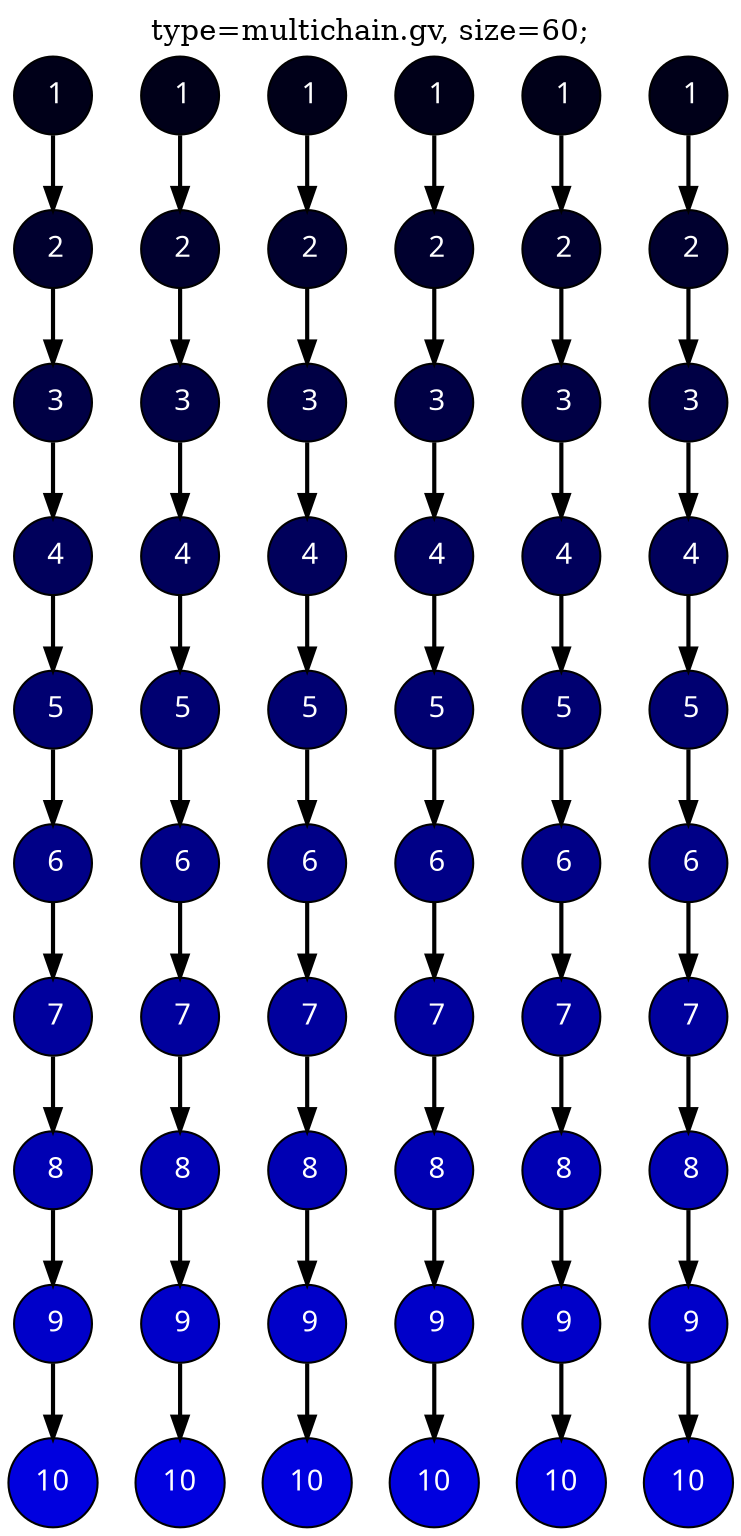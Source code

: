 # Visualization of Graph ./graph_output/multichain.gv, size=60

digraph g {

	#TITLE
	labelloc="t";
	label="type=multichain.gv, size=60;"

	# NODES
	N00 [ label=" 1"color="#000000", fillcolor="#000019", fontcolor=white, fontname="Courier:italic", shape="circle", style="filled,solid" ];
	N01 [ label=" 2"color="#000000", fillcolor="#00002f", fontcolor=white, fontname="Courier:italic", shape="circle", style="filled,solid" ];
	N02 [ label=" 3"color="#000000", fillcolor="#000045", fontcolor=white, fontname="Courier:italic", shape="circle", style="filled,solid" ];
	N03 [ label=" 4"color="#000000", fillcolor="#00005b", fontcolor=white, fontname="Courier:italic", shape="circle", style="filled,solid" ];
	N04 [ label=" 5"color="#000000", fillcolor="#000071", fontcolor=white, fontname="Courier:italic", shape="circle", style="filled,solid" ];
	N05 [ label=" 6"color="#000000", fillcolor="#000087", fontcolor=white, fontname="Courier:italic", shape="circle", style="filled,solid" ];
	N06 [ label=" 7"color="#000000", fillcolor="#00009d", fontcolor=white, fontname="Courier:italic", shape="circle", style="filled,solid" ];
	N07 [ label=" 8"color="#000000", fillcolor="#0000b3", fontcolor=white, fontname="Courier:italic", shape="circle", style="filled,solid" ];
	N08 [ label=" 9"color="#000000", fillcolor="#0000c9", fontcolor=white, fontname="Courier:italic", shape="circle", style="filled,solid" ];
	N09 [ label="10"color="#000000", fillcolor="#0000df", fontcolor=white, fontname="Courier:italic", shape="circle", style="filled,solid" ];
	N10 [ label=" 1"color="#000000", fillcolor="#000019", fontcolor=white, fontname="Courier:italic", shape="circle", style="filled,solid" ];
	N11 [ label=" 2"color="#000000", fillcolor="#00002f", fontcolor=white, fontname="Courier:italic", shape="circle", style="filled,solid" ];
	N12 [ label=" 3"color="#000000", fillcolor="#000045", fontcolor=white, fontname="Courier:italic", shape="circle", style="filled,solid" ];
	N13 [ label=" 4"color="#000000", fillcolor="#00005b", fontcolor=white, fontname="Courier:italic", shape="circle", style="filled,solid" ];
	N14 [ label=" 5"color="#000000", fillcolor="#000071", fontcolor=white, fontname="Courier:italic", shape="circle", style="filled,solid" ];
	N15 [ label=" 6"color="#000000", fillcolor="#000087", fontcolor=white, fontname="Courier:italic", shape="circle", style="filled,solid" ];
	N16 [ label=" 7"color="#000000", fillcolor="#00009d", fontcolor=white, fontname="Courier:italic", shape="circle", style="filled,solid" ];
	N17 [ label=" 8"color="#000000", fillcolor="#0000b3", fontcolor=white, fontname="Courier:italic", shape="circle", style="filled,solid" ];
	N18 [ label=" 9"color="#000000", fillcolor="#0000c9", fontcolor=white, fontname="Courier:italic", shape="circle", style="filled,solid" ];
	N19 [ label="10"color="#000000", fillcolor="#0000df", fontcolor=white, fontname="Courier:italic", shape="circle", style="filled,solid" ];
	N20 [ label=" 1"color="#000000", fillcolor="#000019", fontcolor=white, fontname="Courier:italic", shape="circle", style="filled,solid" ];
	N21 [ label=" 2"color="#000000", fillcolor="#00002f", fontcolor=white, fontname="Courier:italic", shape="circle", style="filled,solid" ];
	N22 [ label=" 3"color="#000000", fillcolor="#000045", fontcolor=white, fontname="Courier:italic", shape="circle", style="filled,solid" ];
	N23 [ label=" 4"color="#000000", fillcolor="#00005b", fontcolor=white, fontname="Courier:italic", shape="circle", style="filled,solid" ];
	N24 [ label=" 5"color="#000000", fillcolor="#000071", fontcolor=white, fontname="Courier:italic", shape="circle", style="filled,solid" ];
	N25 [ label=" 6"color="#000000", fillcolor="#000087", fontcolor=white, fontname="Courier:italic", shape="circle", style="filled,solid" ];
	N26 [ label=" 7"color="#000000", fillcolor="#00009d", fontcolor=white, fontname="Courier:italic", shape="circle", style="filled,solid" ];
	N27 [ label=" 8"color="#000000", fillcolor="#0000b3", fontcolor=white, fontname="Courier:italic", shape="circle", style="filled,solid" ];
	N28 [ label=" 9"color="#000000", fillcolor="#0000c9", fontcolor=white, fontname="Courier:italic", shape="circle", style="filled,solid" ];
	N29 [ label="10"color="#000000", fillcolor="#0000df", fontcolor=white, fontname="Courier:italic", shape="circle", style="filled,solid" ];
	N30 [ label=" 1"color="#000000", fillcolor="#000019", fontcolor=white, fontname="Courier:italic", shape="circle", style="filled,solid" ];
	N31 [ label=" 2"color="#000000", fillcolor="#00002f", fontcolor=white, fontname="Courier:italic", shape="circle", style="filled,solid" ];
	N32 [ label=" 3"color="#000000", fillcolor="#000045", fontcolor=white, fontname="Courier:italic", shape="circle", style="filled,solid" ];
	N33 [ label=" 4"color="#000000", fillcolor="#00005b", fontcolor=white, fontname="Courier:italic", shape="circle", style="filled,solid" ];
	N34 [ label=" 5"color="#000000", fillcolor="#000071", fontcolor=white, fontname="Courier:italic", shape="circle", style="filled,solid" ];
	N35 [ label=" 6"color="#000000", fillcolor="#000087", fontcolor=white, fontname="Courier:italic", shape="circle", style="filled,solid" ];
	N36 [ label=" 7"color="#000000", fillcolor="#00009d", fontcolor=white, fontname="Courier:italic", shape="circle", style="filled,solid" ];
	N37 [ label=" 8"color="#000000", fillcolor="#0000b3", fontcolor=white, fontname="Courier:italic", shape="circle", style="filled,solid" ];
	N38 [ label=" 9"color="#000000", fillcolor="#0000c9", fontcolor=white, fontname="Courier:italic", shape="circle", style="filled,solid" ];
	N39 [ label="10"color="#000000", fillcolor="#0000df", fontcolor=white, fontname="Courier:italic", shape="circle", style="filled,solid" ];
	N40 [ label=" 1"color="#000000", fillcolor="#000019", fontcolor=white, fontname="Courier:italic", shape="circle", style="filled,solid" ];
	N41 [ label=" 2"color="#000000", fillcolor="#00002f", fontcolor=white, fontname="Courier:italic", shape="circle", style="filled,solid" ];
	N42 [ label=" 3"color="#000000", fillcolor="#000045", fontcolor=white, fontname="Courier:italic", shape="circle", style="filled,solid" ];
	N43 [ label=" 4"color="#000000", fillcolor="#00005b", fontcolor=white, fontname="Courier:italic", shape="circle", style="filled,solid" ];
	N44 [ label=" 5"color="#000000", fillcolor="#000071", fontcolor=white, fontname="Courier:italic", shape="circle", style="filled,solid" ];
	N45 [ label=" 6"color="#000000", fillcolor="#000087", fontcolor=white, fontname="Courier:italic", shape="circle", style="filled,solid" ];
	N46 [ label=" 7"color="#000000", fillcolor="#00009d", fontcolor=white, fontname="Courier:italic", shape="circle", style="filled,solid" ];
	N47 [ label=" 8"color="#000000", fillcolor="#0000b3", fontcolor=white, fontname="Courier:italic", shape="circle", style="filled,solid" ];
	N48 [ label=" 9"color="#000000", fillcolor="#0000c9", fontcolor=white, fontname="Courier:italic", shape="circle", style="filled,solid" ];
	N49 [ label="10"color="#000000", fillcolor="#0000df", fontcolor=white, fontname="Courier:italic", shape="circle", style="filled,solid" ];
	N50 [ label=" 1"color="#000000", fillcolor="#000019", fontcolor=white, fontname="Courier:italic", shape="circle", style="filled,solid" ];
	N51 [ label=" 2"color="#000000", fillcolor="#00002f", fontcolor=white, fontname="Courier:italic", shape="circle", style="filled,solid" ];
	N52 [ label=" 3"color="#000000", fillcolor="#000045", fontcolor=white, fontname="Courier:italic", shape="circle", style="filled,solid" ];
	N53 [ label=" 4"color="#000000", fillcolor="#00005b", fontcolor=white, fontname="Courier:italic", shape="circle", style="filled,solid" ];
	N54 [ label=" 5"color="#000000", fillcolor="#000071", fontcolor=white, fontname="Courier:italic", shape="circle", style="filled,solid" ];
	N55 [ label=" 6"color="#000000", fillcolor="#000087", fontcolor=white, fontname="Courier:italic", shape="circle", style="filled,solid" ];
	N56 [ label=" 7"color="#000000", fillcolor="#00009d", fontcolor=white, fontname="Courier:italic", shape="circle", style="filled,solid" ];
	N57 [ label=" 8"color="#000000", fillcolor="#0000b3", fontcolor=white, fontname="Courier:italic", shape="circle", style="filled,solid" ];
	N58 [ label=" 9"color="#000000", fillcolor="#0000c9", fontcolor=white, fontname="Courier:italic", shape="circle", style="filled,solid" ];
	N59 [ label="10"color="#000000", fillcolor="#0000df", fontcolor=white, fontname="Courier:italic", shape="circle", style="filled,solid" ];

	# EDGES
	N00 -> N01 [ penwidth=2, style="solid", color="#000000" ];
	N01 -> N02 [ penwidth=2, style="solid", color="#000000" ];
	N02 -> N03 [ penwidth=2, style="solid", color="#000000" ];
	N03 -> N04 [ penwidth=2, style="solid", color="#000000" ];
	N04 -> N05 [ penwidth=2, style="solid", color="#000000" ];
	N05 -> N06 [ penwidth=2, style="solid", color="#000000" ];
	N06 -> N07 [ penwidth=2, style="solid", color="#000000" ];
	N07 -> N08 [ penwidth=2, style="solid", color="#000000" ];
	N08 -> N09 [ penwidth=2, style="solid", color="#000000" ];
	N10 -> N11 [ penwidth=2, style="solid", color="#000000" ];
	N11 -> N12 [ penwidth=2, style="solid", color="#000000" ];
	N12 -> N13 [ penwidth=2, style="solid", color="#000000" ];
	N13 -> N14 [ penwidth=2, style="solid", color="#000000" ];
	N14 -> N15 [ penwidth=2, style="solid", color="#000000" ];
	N15 -> N16 [ penwidth=2, style="solid", color="#000000" ];
	N16 -> N17 [ penwidth=2, style="solid", color="#000000" ];
	N17 -> N18 [ penwidth=2, style="solid", color="#000000" ];
	N18 -> N19 [ penwidth=2, style="solid", color="#000000" ];
	N20 -> N21 [ penwidth=2, style="solid", color="#000000" ];
	N21 -> N22 [ penwidth=2, style="solid", color="#000000" ];
	N22 -> N23 [ penwidth=2, style="solid", color="#000000" ];
	N23 -> N24 [ penwidth=2, style="solid", color="#000000" ];
	N24 -> N25 [ penwidth=2, style="solid", color="#000000" ];
	N25 -> N26 [ penwidth=2, style="solid", color="#000000" ];
	N26 -> N27 [ penwidth=2, style="solid", color="#000000" ];
	N27 -> N28 [ penwidth=2, style="solid", color="#000000" ];
	N28 -> N29 [ penwidth=2, style="solid", color="#000000" ];
	N30 -> N31 [ penwidth=2, style="solid", color="#000000" ];
	N31 -> N32 [ penwidth=2, style="solid", color="#000000" ];
	N32 -> N33 [ penwidth=2, style="solid", color="#000000" ];
	N33 -> N34 [ penwidth=2, style="solid", color="#000000" ];
	N34 -> N35 [ penwidth=2, style="solid", color="#000000" ];
	N35 -> N36 [ penwidth=2, style="solid", color="#000000" ];
	N36 -> N37 [ penwidth=2, style="solid", color="#000000" ];
	N37 -> N38 [ penwidth=2, style="solid", color="#000000" ];
	N38 -> N39 [ penwidth=2, style="solid", color="#000000" ];
	N40 -> N41 [ penwidth=2, style="solid", color="#000000" ];
	N41 -> N42 [ penwidth=2, style="solid", color="#000000" ];
	N42 -> N43 [ penwidth=2, style="solid", color="#000000" ];
	N43 -> N44 [ penwidth=2, style="solid", color="#000000" ];
	N44 -> N45 [ penwidth=2, style="solid", color="#000000" ];
	N45 -> N46 [ penwidth=2, style="solid", color="#000000" ];
	N46 -> N47 [ penwidth=2, style="solid", color="#000000" ];
	N47 -> N48 [ penwidth=2, style="solid", color="#000000" ];
	N48 -> N49 [ penwidth=2, style="solid", color="#000000" ];
	N50 -> N51 [ penwidth=2, style="solid", color="#000000" ];
	N51 -> N52 [ penwidth=2, style="solid", color="#000000" ];
	N52 -> N53 [ penwidth=2, style="solid", color="#000000" ];
	N53 -> N54 [ penwidth=2, style="solid", color="#000000" ];
	N54 -> N55 [ penwidth=2, style="solid", color="#000000" ];
	N55 -> N56 [ penwidth=2, style="solid", color="#000000" ];
	N56 -> N57 [ penwidth=2, style="solid", color="#000000" ];
	N57 -> N58 [ penwidth=2, style="solid", color="#000000" ];
	N58 -> N59 [ penwidth=2, style="solid", color="#000000" ];
}